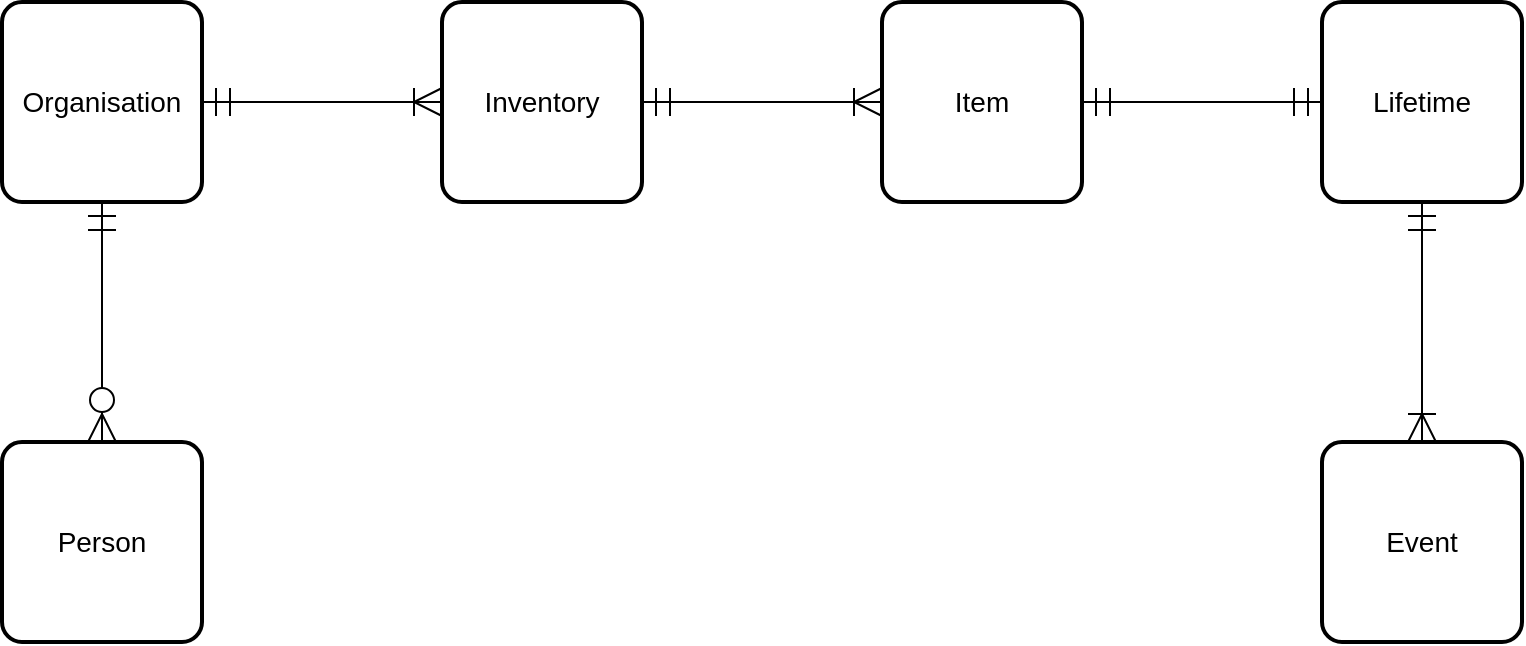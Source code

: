 <mxfile version="10.7.7" type="device"><diagram id="_GvKBpLeozDcFgyx6WHO" name="Page-1"><mxGraphModel dx="842" dy="607" grid="1" gridSize="10" guides="1" tooltips="1" connect="1" arrows="1" fold="1" page="1" pageScale="1" pageWidth="827" pageHeight="1169" math="0" shadow="0"><root><mxCell id="0"/><mxCell id="1" parent="0"/><mxCell id="5QvPNb8wQCuW4MMWJvOF-3" style="edgeStyle=orthogonalEdgeStyle;rounded=0;orthogonalLoop=1;jettySize=auto;html=1;exitX=1;exitY=0.5;exitDx=0;exitDy=0;entryX=0;entryY=0.5;entryDx=0;entryDy=0;startArrow=ERmandOne;startFill=0;endArrow=ERoneToMany;endFill=0;endSize=12;startSize=12;" edge="1" parent="1" source="5QvPNb8wQCuW4MMWJvOF-1" target="5QvPNb8wQCuW4MMWJvOF-2"><mxGeometry relative="1" as="geometry"/></mxCell><mxCell id="5QvPNb8wQCuW4MMWJvOF-1" value="Organisation" style="strokeWidth=2;rounded=1;arcSize=10;whiteSpace=wrap;html=1;align=center;fontSize=14;" vertex="1" parent="1"><mxGeometry x="40" y="40" width="100" height="100" as="geometry"/></mxCell><mxCell id="5QvPNb8wQCuW4MMWJvOF-5" style="edgeStyle=orthogonalEdgeStyle;rounded=0;orthogonalLoop=1;jettySize=auto;html=1;exitX=1;exitY=0.5;exitDx=0;exitDy=0;entryX=0;entryY=0.5;entryDx=0;entryDy=0;startArrow=ERmandOne;startFill=0;startSize=12;endArrow=ERoneToMany;endFill=0;endSize=12;" edge="1" parent="1" source="5QvPNb8wQCuW4MMWJvOF-2" target="5QvPNb8wQCuW4MMWJvOF-4"><mxGeometry relative="1" as="geometry"/></mxCell><mxCell id="5QvPNb8wQCuW4MMWJvOF-2" value="Inventory" style="strokeWidth=2;rounded=1;arcSize=10;whiteSpace=wrap;html=1;align=center;fontSize=14;" vertex="1" parent="1"><mxGeometry x="260" y="40" width="100" height="100" as="geometry"/></mxCell><mxCell id="5QvPNb8wQCuW4MMWJvOF-7" style="edgeStyle=orthogonalEdgeStyle;rounded=0;orthogonalLoop=1;jettySize=auto;html=1;exitX=1;exitY=0.5;exitDx=0;exitDy=0;entryX=0;entryY=0.5;entryDx=0;entryDy=0;startArrow=ERmandOne;startFill=0;startSize=12;endArrow=ERmandOne;endFill=0;endSize=12;" edge="1" parent="1" source="5QvPNb8wQCuW4MMWJvOF-4" target="5QvPNb8wQCuW4MMWJvOF-6"><mxGeometry relative="1" as="geometry"/></mxCell><mxCell id="5QvPNb8wQCuW4MMWJvOF-4" value="Item" style="strokeWidth=2;rounded=1;arcSize=10;whiteSpace=wrap;html=1;align=center;fontSize=14;" vertex="1" parent="1"><mxGeometry x="480" y="40" width="100" height="100" as="geometry"/></mxCell><mxCell id="5QvPNb8wQCuW4MMWJvOF-9" style="edgeStyle=orthogonalEdgeStyle;rounded=0;orthogonalLoop=1;jettySize=auto;html=1;exitX=0.5;exitY=1;exitDx=0;exitDy=0;entryX=0.5;entryY=0;entryDx=0;entryDy=0;startArrow=ERmandOne;startFill=0;startSize=12;endArrow=ERoneToMany;endFill=0;endSize=12;" edge="1" parent="1" source="5QvPNb8wQCuW4MMWJvOF-6" target="5QvPNb8wQCuW4MMWJvOF-8"><mxGeometry relative="1" as="geometry"/></mxCell><mxCell id="5QvPNb8wQCuW4MMWJvOF-6" value="Lifetime" style="strokeWidth=2;rounded=1;arcSize=10;whiteSpace=wrap;html=1;align=center;fontSize=14;" vertex="1" parent="1"><mxGeometry x="700" y="40" width="100" height="100" as="geometry"/></mxCell><mxCell id="5QvPNb8wQCuW4MMWJvOF-8" value="Event" style="strokeWidth=2;rounded=1;arcSize=10;whiteSpace=wrap;html=1;align=center;fontSize=14;" vertex="1" parent="1"><mxGeometry x="700" y="260" width="100" height="100" as="geometry"/></mxCell><mxCell id="5QvPNb8wQCuW4MMWJvOF-11" style="edgeStyle=orthogonalEdgeStyle;rounded=0;orthogonalLoop=1;jettySize=auto;html=1;exitX=0.5;exitY=0;exitDx=0;exitDy=0;entryX=0.5;entryY=1;entryDx=0;entryDy=0;startArrow=ERzeroToMany;startFill=1;startSize=12;endArrow=ERmandOne;endFill=0;endSize=12;" edge="1" parent="1" source="5QvPNb8wQCuW4MMWJvOF-10" target="5QvPNb8wQCuW4MMWJvOF-1"><mxGeometry relative="1" as="geometry"/></mxCell><mxCell id="5QvPNb8wQCuW4MMWJvOF-10" value="Person" style="strokeWidth=2;rounded=1;arcSize=10;whiteSpace=wrap;html=1;align=center;fontSize=14;" vertex="1" parent="1"><mxGeometry x="40" y="260" width="100" height="100" as="geometry"/></mxCell></root></mxGraphModel></diagram></mxfile>